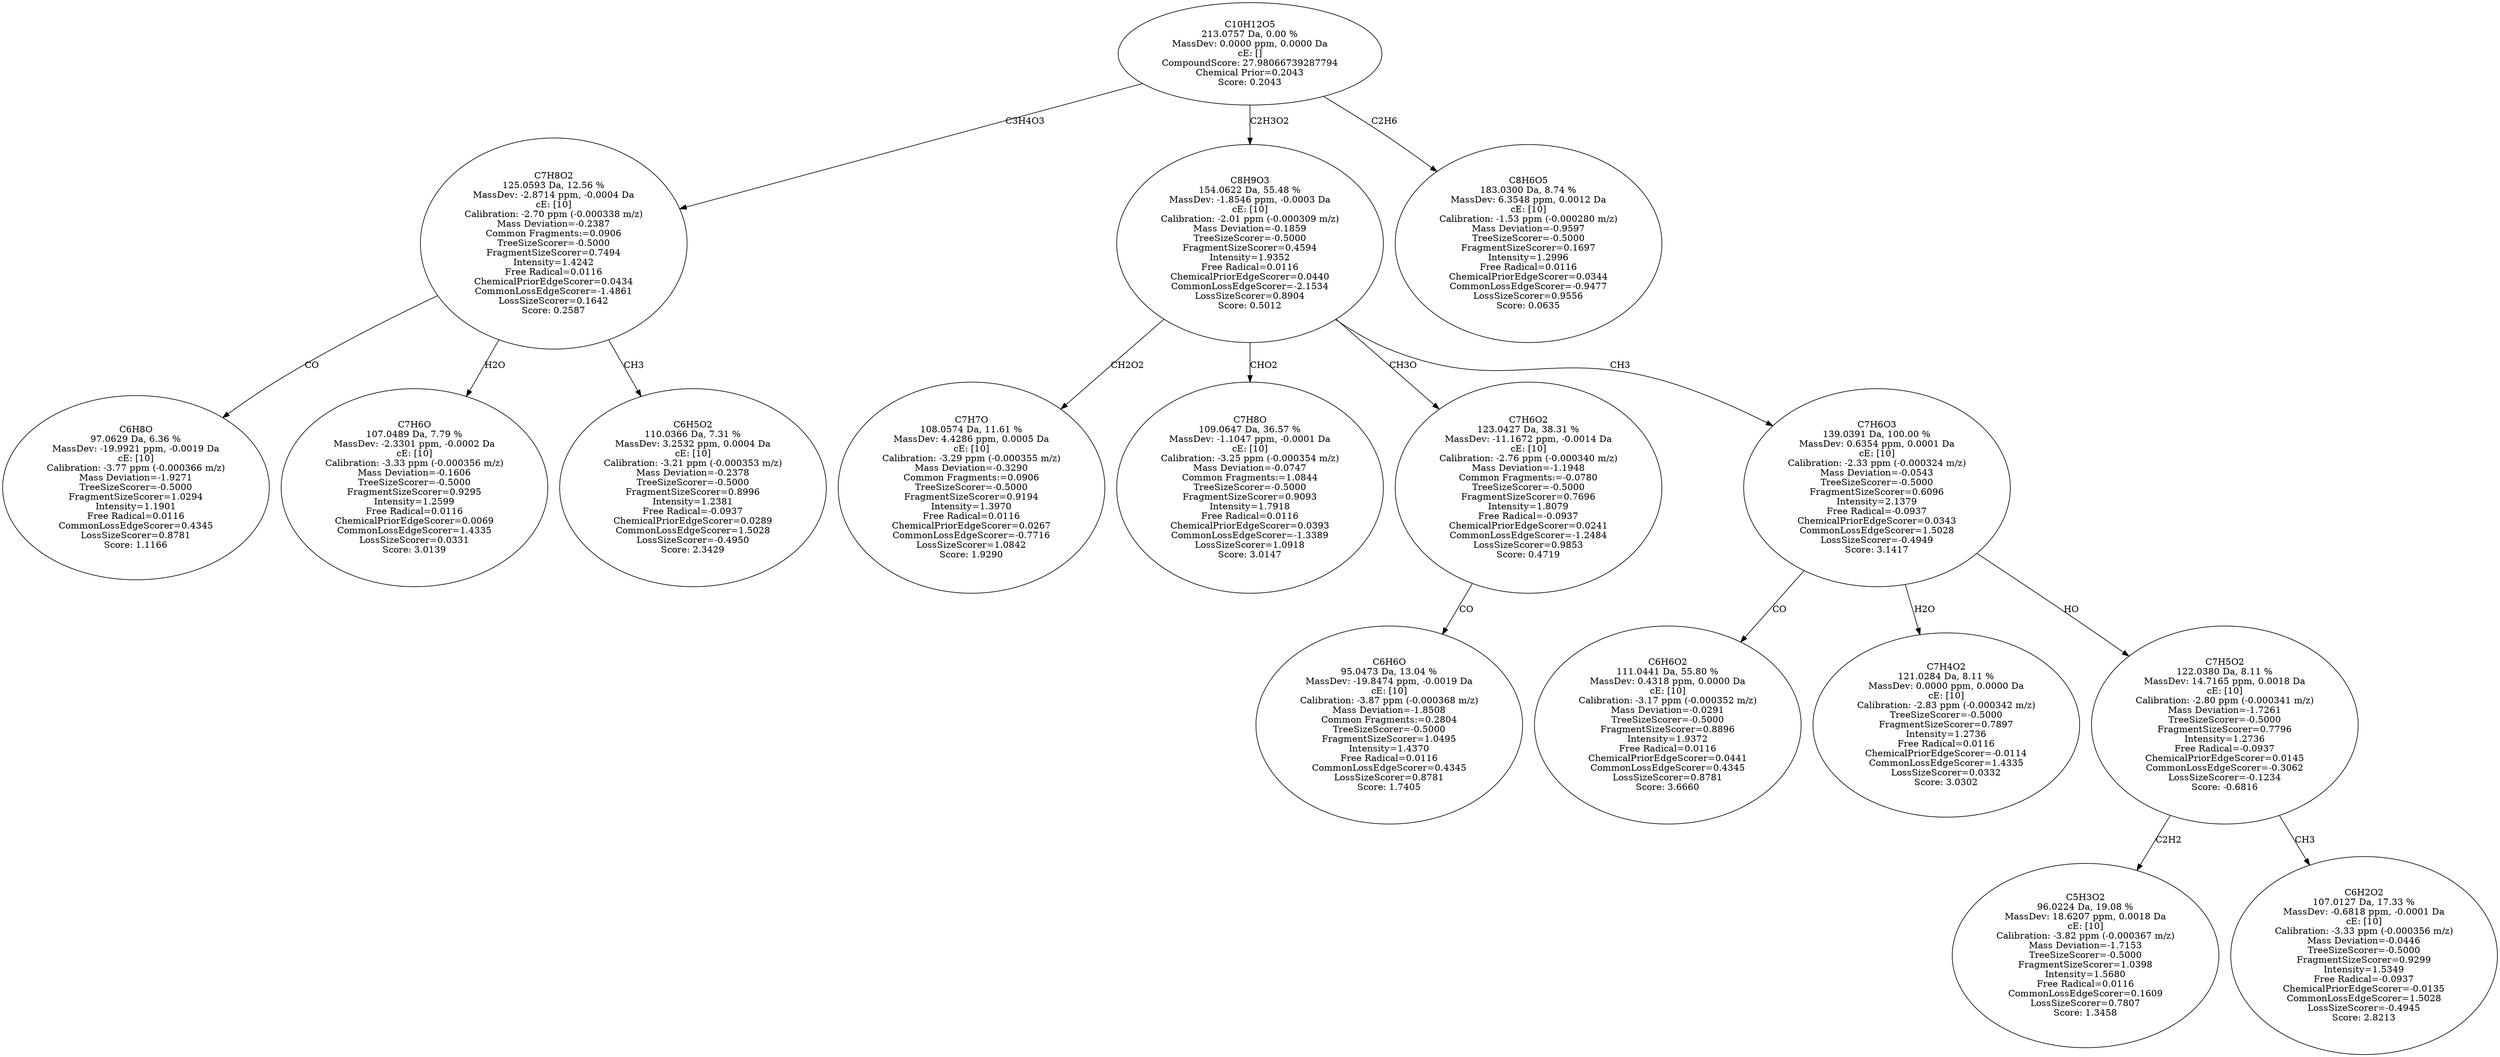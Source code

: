 strict digraph {
v1 [label="C6H8O\n97.0629 Da, 6.36 %\nMassDev: -19.9921 ppm, -0.0019 Da\ncE: [10]\nCalibration: -3.77 ppm (-0.000366 m/z)\nMass Deviation=-1.9271\nTreeSizeScorer=-0.5000\nFragmentSizeScorer=1.0294\nIntensity=1.1901\nFree Radical=0.0116\nCommonLossEdgeScorer=0.4345\nLossSizeScorer=0.8781\nScore: 1.1166"];
v2 [label="C7H6O\n107.0489 Da, 7.79 %\nMassDev: -2.3301 ppm, -0.0002 Da\ncE: [10]\nCalibration: -3.33 ppm (-0.000356 m/z)\nMass Deviation=-0.1606\nTreeSizeScorer=-0.5000\nFragmentSizeScorer=0.9295\nIntensity=1.2599\nFree Radical=0.0116\nChemicalPriorEdgeScorer=0.0069\nCommonLossEdgeScorer=1.4335\nLossSizeScorer=0.0331\nScore: 3.0139"];
v3 [label="C6H5O2\n110.0366 Da, 7.31 %\nMassDev: 3.2532 ppm, 0.0004 Da\ncE: [10]\nCalibration: -3.21 ppm (-0.000353 m/z)\nMass Deviation=-0.2378\nTreeSizeScorer=-0.5000\nFragmentSizeScorer=0.8996\nIntensity=1.2381\nFree Radical=-0.0937\nChemicalPriorEdgeScorer=0.0289\nCommonLossEdgeScorer=1.5028\nLossSizeScorer=-0.4950\nScore: 2.3429"];
v4 [label="C7H8O2\n125.0593 Da, 12.56 %\nMassDev: -2.8714 ppm, -0.0004 Da\ncE: [10]\nCalibration: -2.70 ppm (-0.000338 m/z)\nMass Deviation=-0.2387\nCommon Fragments:=0.0906\nTreeSizeScorer=-0.5000\nFragmentSizeScorer=0.7494\nIntensity=1.4242\nFree Radical=0.0116\nChemicalPriorEdgeScorer=0.0434\nCommonLossEdgeScorer=-1.4861\nLossSizeScorer=0.1642\nScore: 0.2587"];
v5 [label="C7H7O\n108.0574 Da, 11.61 %\nMassDev: 4.4286 ppm, 0.0005 Da\ncE: [10]\nCalibration: -3.29 ppm (-0.000355 m/z)\nMass Deviation=-0.3290\nCommon Fragments:=0.0906\nTreeSizeScorer=-0.5000\nFragmentSizeScorer=0.9194\nIntensity=1.3970\nFree Radical=0.0116\nChemicalPriorEdgeScorer=0.0267\nCommonLossEdgeScorer=-0.7716\nLossSizeScorer=1.0842\nScore: 1.9290"];
v6 [label="C7H8O\n109.0647 Da, 36.57 %\nMassDev: -1.1047 ppm, -0.0001 Da\ncE: [10]\nCalibration: -3.25 ppm (-0.000354 m/z)\nMass Deviation=-0.0747\nCommon Fragments:=1.0844\nTreeSizeScorer=-0.5000\nFragmentSizeScorer=0.9093\nIntensity=1.7918\nFree Radical=0.0116\nChemicalPriorEdgeScorer=0.0393\nCommonLossEdgeScorer=-1.3389\nLossSizeScorer=1.0918\nScore: 3.0147"];
v7 [label="C6H6O\n95.0473 Da, 13.04 %\nMassDev: -19.8474 ppm, -0.0019 Da\ncE: [10]\nCalibration: -3.87 ppm (-0.000368 m/z)\nMass Deviation=-1.8508\nCommon Fragments:=0.2804\nTreeSizeScorer=-0.5000\nFragmentSizeScorer=1.0495\nIntensity=1.4370\nFree Radical=0.0116\nCommonLossEdgeScorer=0.4345\nLossSizeScorer=0.8781\nScore: 1.7405"];
v8 [label="C7H6O2\n123.0427 Da, 38.31 %\nMassDev: -11.1672 ppm, -0.0014 Da\ncE: [10]\nCalibration: -2.76 ppm (-0.000340 m/z)\nMass Deviation=-1.1948\nCommon Fragments:=-0.0780\nTreeSizeScorer=-0.5000\nFragmentSizeScorer=0.7696\nIntensity=1.8079\nFree Radical=-0.0937\nChemicalPriorEdgeScorer=0.0241\nCommonLossEdgeScorer=-1.2484\nLossSizeScorer=0.9853\nScore: 0.4719"];
v9 [label="C6H6O2\n111.0441 Da, 55.80 %\nMassDev: 0.4318 ppm, 0.0000 Da\ncE: [10]\nCalibration: -3.17 ppm (-0.000352 m/z)\nMass Deviation=-0.0291\nTreeSizeScorer=-0.5000\nFragmentSizeScorer=0.8896\nIntensity=1.9372\nFree Radical=0.0116\nChemicalPriorEdgeScorer=0.0441\nCommonLossEdgeScorer=0.4345\nLossSizeScorer=0.8781\nScore: 3.6660"];
v10 [label="C7H4O2\n121.0284 Da, 8.11 %\nMassDev: 0.0000 ppm, 0.0000 Da\ncE: [10]\nCalibration: -2.83 ppm (-0.000342 m/z)\nTreeSizeScorer=-0.5000\nFragmentSizeScorer=0.7897\nIntensity=1.2736\nFree Radical=0.0116\nChemicalPriorEdgeScorer=-0.0114\nCommonLossEdgeScorer=1.4335\nLossSizeScorer=0.0332\nScore: 3.0302"];
v11 [label="C5H3O2\n96.0224 Da, 19.08 %\nMassDev: 18.6207 ppm, 0.0018 Da\ncE: [10]\nCalibration: -3.82 ppm (-0.000367 m/z)\nMass Deviation=-1.7153\nTreeSizeScorer=-0.5000\nFragmentSizeScorer=1.0398\nIntensity=1.5680\nFree Radical=0.0116\nCommonLossEdgeScorer=0.1609\nLossSizeScorer=0.7807\nScore: 1.3458"];
v12 [label="C6H2O2\n107.0127 Da, 17.33 %\nMassDev: -0.6818 ppm, -0.0001 Da\ncE: [10]\nCalibration: -3.33 ppm (-0.000356 m/z)\nMass Deviation=-0.0446\nTreeSizeScorer=-0.5000\nFragmentSizeScorer=0.9299\nIntensity=1.5349\nFree Radical=-0.0937\nChemicalPriorEdgeScorer=-0.0135\nCommonLossEdgeScorer=1.5028\nLossSizeScorer=-0.4945\nScore: 2.8213"];
v13 [label="C7H5O2\n122.0380 Da, 8.11 %\nMassDev: 14.7165 ppm, 0.0018 Da\ncE: [10]\nCalibration: -2.80 ppm (-0.000341 m/z)\nMass Deviation=-1.7261\nTreeSizeScorer=-0.5000\nFragmentSizeScorer=0.7796\nIntensity=1.2736\nFree Radical=-0.0937\nChemicalPriorEdgeScorer=0.0145\nCommonLossEdgeScorer=-0.3062\nLossSizeScorer=-0.1234\nScore: -0.6816"];
v14 [label="C7H6O3\n139.0391 Da, 100.00 %\nMassDev: 0.6354 ppm, 0.0001 Da\ncE: [10]\nCalibration: -2.33 ppm (-0.000324 m/z)\nMass Deviation=-0.0543\nTreeSizeScorer=-0.5000\nFragmentSizeScorer=0.6096\nIntensity=2.1379\nFree Radical=-0.0937\nChemicalPriorEdgeScorer=0.0343\nCommonLossEdgeScorer=1.5028\nLossSizeScorer=-0.4949\nScore: 3.1417"];
v15 [label="C8H9O3\n154.0622 Da, 55.48 %\nMassDev: -1.8546 ppm, -0.0003 Da\ncE: [10]\nCalibration: -2.01 ppm (-0.000309 m/z)\nMass Deviation=-0.1859\nTreeSizeScorer=-0.5000\nFragmentSizeScorer=0.4594\nIntensity=1.9352\nFree Radical=0.0116\nChemicalPriorEdgeScorer=0.0440\nCommonLossEdgeScorer=-2.1534\nLossSizeScorer=0.8904\nScore: 0.5012"];
v16 [label="C8H6O5\n183.0300 Da, 8.74 %\nMassDev: 6.3548 ppm, 0.0012 Da\ncE: [10]\nCalibration: -1.53 ppm (-0.000280 m/z)\nMass Deviation=-0.9597\nTreeSizeScorer=-0.5000\nFragmentSizeScorer=0.1697\nIntensity=1.2996\nFree Radical=0.0116\nChemicalPriorEdgeScorer=0.0344\nCommonLossEdgeScorer=-0.9477\nLossSizeScorer=0.9556\nScore: 0.0635"];
v17 [label="C10H12O5\n213.0757 Da, 0.00 %\nMassDev: 0.0000 ppm, 0.0000 Da\ncE: []\nCompoundScore: 27.98066739287794\nChemical Prior=0.2043\nScore: 0.2043"];
v4 -> v1 [label="CO"];
v4 -> v2 [label="H2O"];
v4 -> v3 [label="CH3"];
v17 -> v4 [label="C3H4O3"];
v15 -> v5 [label="CH2O2"];
v15 -> v6 [label="CHO2"];
v8 -> v7 [label="CO"];
v15 -> v8 [label="CH3O"];
v14 -> v9 [label="CO"];
v14 -> v10 [label="H2O"];
v13 -> v11 [label="C2H2"];
v13 -> v12 [label="CH3"];
v14 -> v13 [label="HO"];
v15 -> v14 [label="CH3"];
v17 -> v15 [label="C2H3O2"];
v17 -> v16 [label="C2H6"];
}